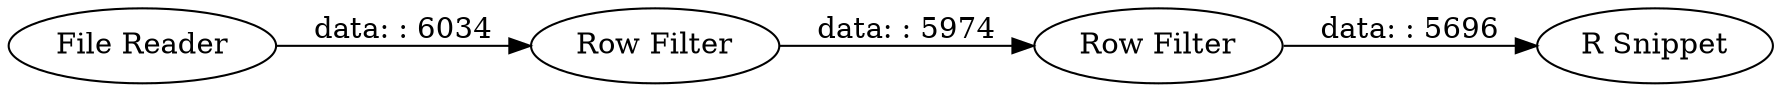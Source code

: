 digraph {
	"2258622801072808165_3" [label="R Snippet"]
	"2258622801072808165_5" [label="Row Filter"]
	"2258622801072808165_4" [label="Row Filter"]
	"2258622801072808165_2" [label="File Reader"]
	"2258622801072808165_4" -> "2258622801072808165_5" [label="data: : 5974"]
	"2258622801072808165_5" -> "2258622801072808165_3" [label="data: : 5696"]
	"2258622801072808165_2" -> "2258622801072808165_4" [label="data: : 6034"]
	rankdir=LR
}

